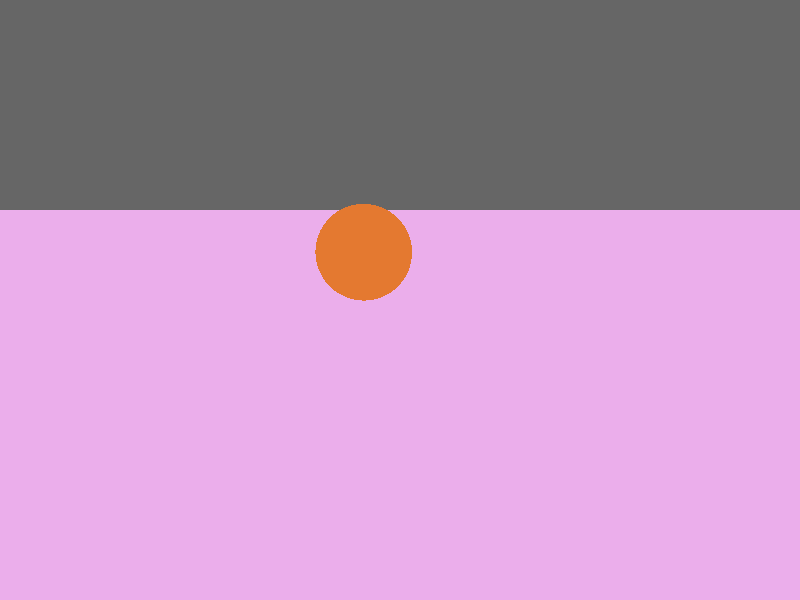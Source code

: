 // Persistence Of Vision raytracer version 3.0 sample file.
// File by Dan Farmer
// Smooth camera motion demonstration using SCurve function

#version 3.0
global_settings { assumed_gamma 2.2 }

#include "colors.inc"

#declare T = clock

// This S-Curve function gives a nice fade-in/fade-out blend
#declare SCurve = (T*T) * (3-(2*T))

camera {
    location <0.3, 0.75, -(5 + (10 * SCurve)) >
    up y
    right x*1.3333
    direction z
    look_at <0.3, 0, 0>
    #if(clock = 1)
        rotate  -y*90
    #end
}

background { Gray40 }
light_source { <0, 20, -25> rgb 1 }

plane { y, 0  pigment { Plum }}

sphere { <0, 0.4, 0>, 0.4
//     translate -y*1.8
//     rotate z * ((140 * SCurve) - 70)
//     translate y*1.8
    pigment { MandarinOrange }
    finish { specular 1 roughness 0.015 diffuse 0.85 }
}
